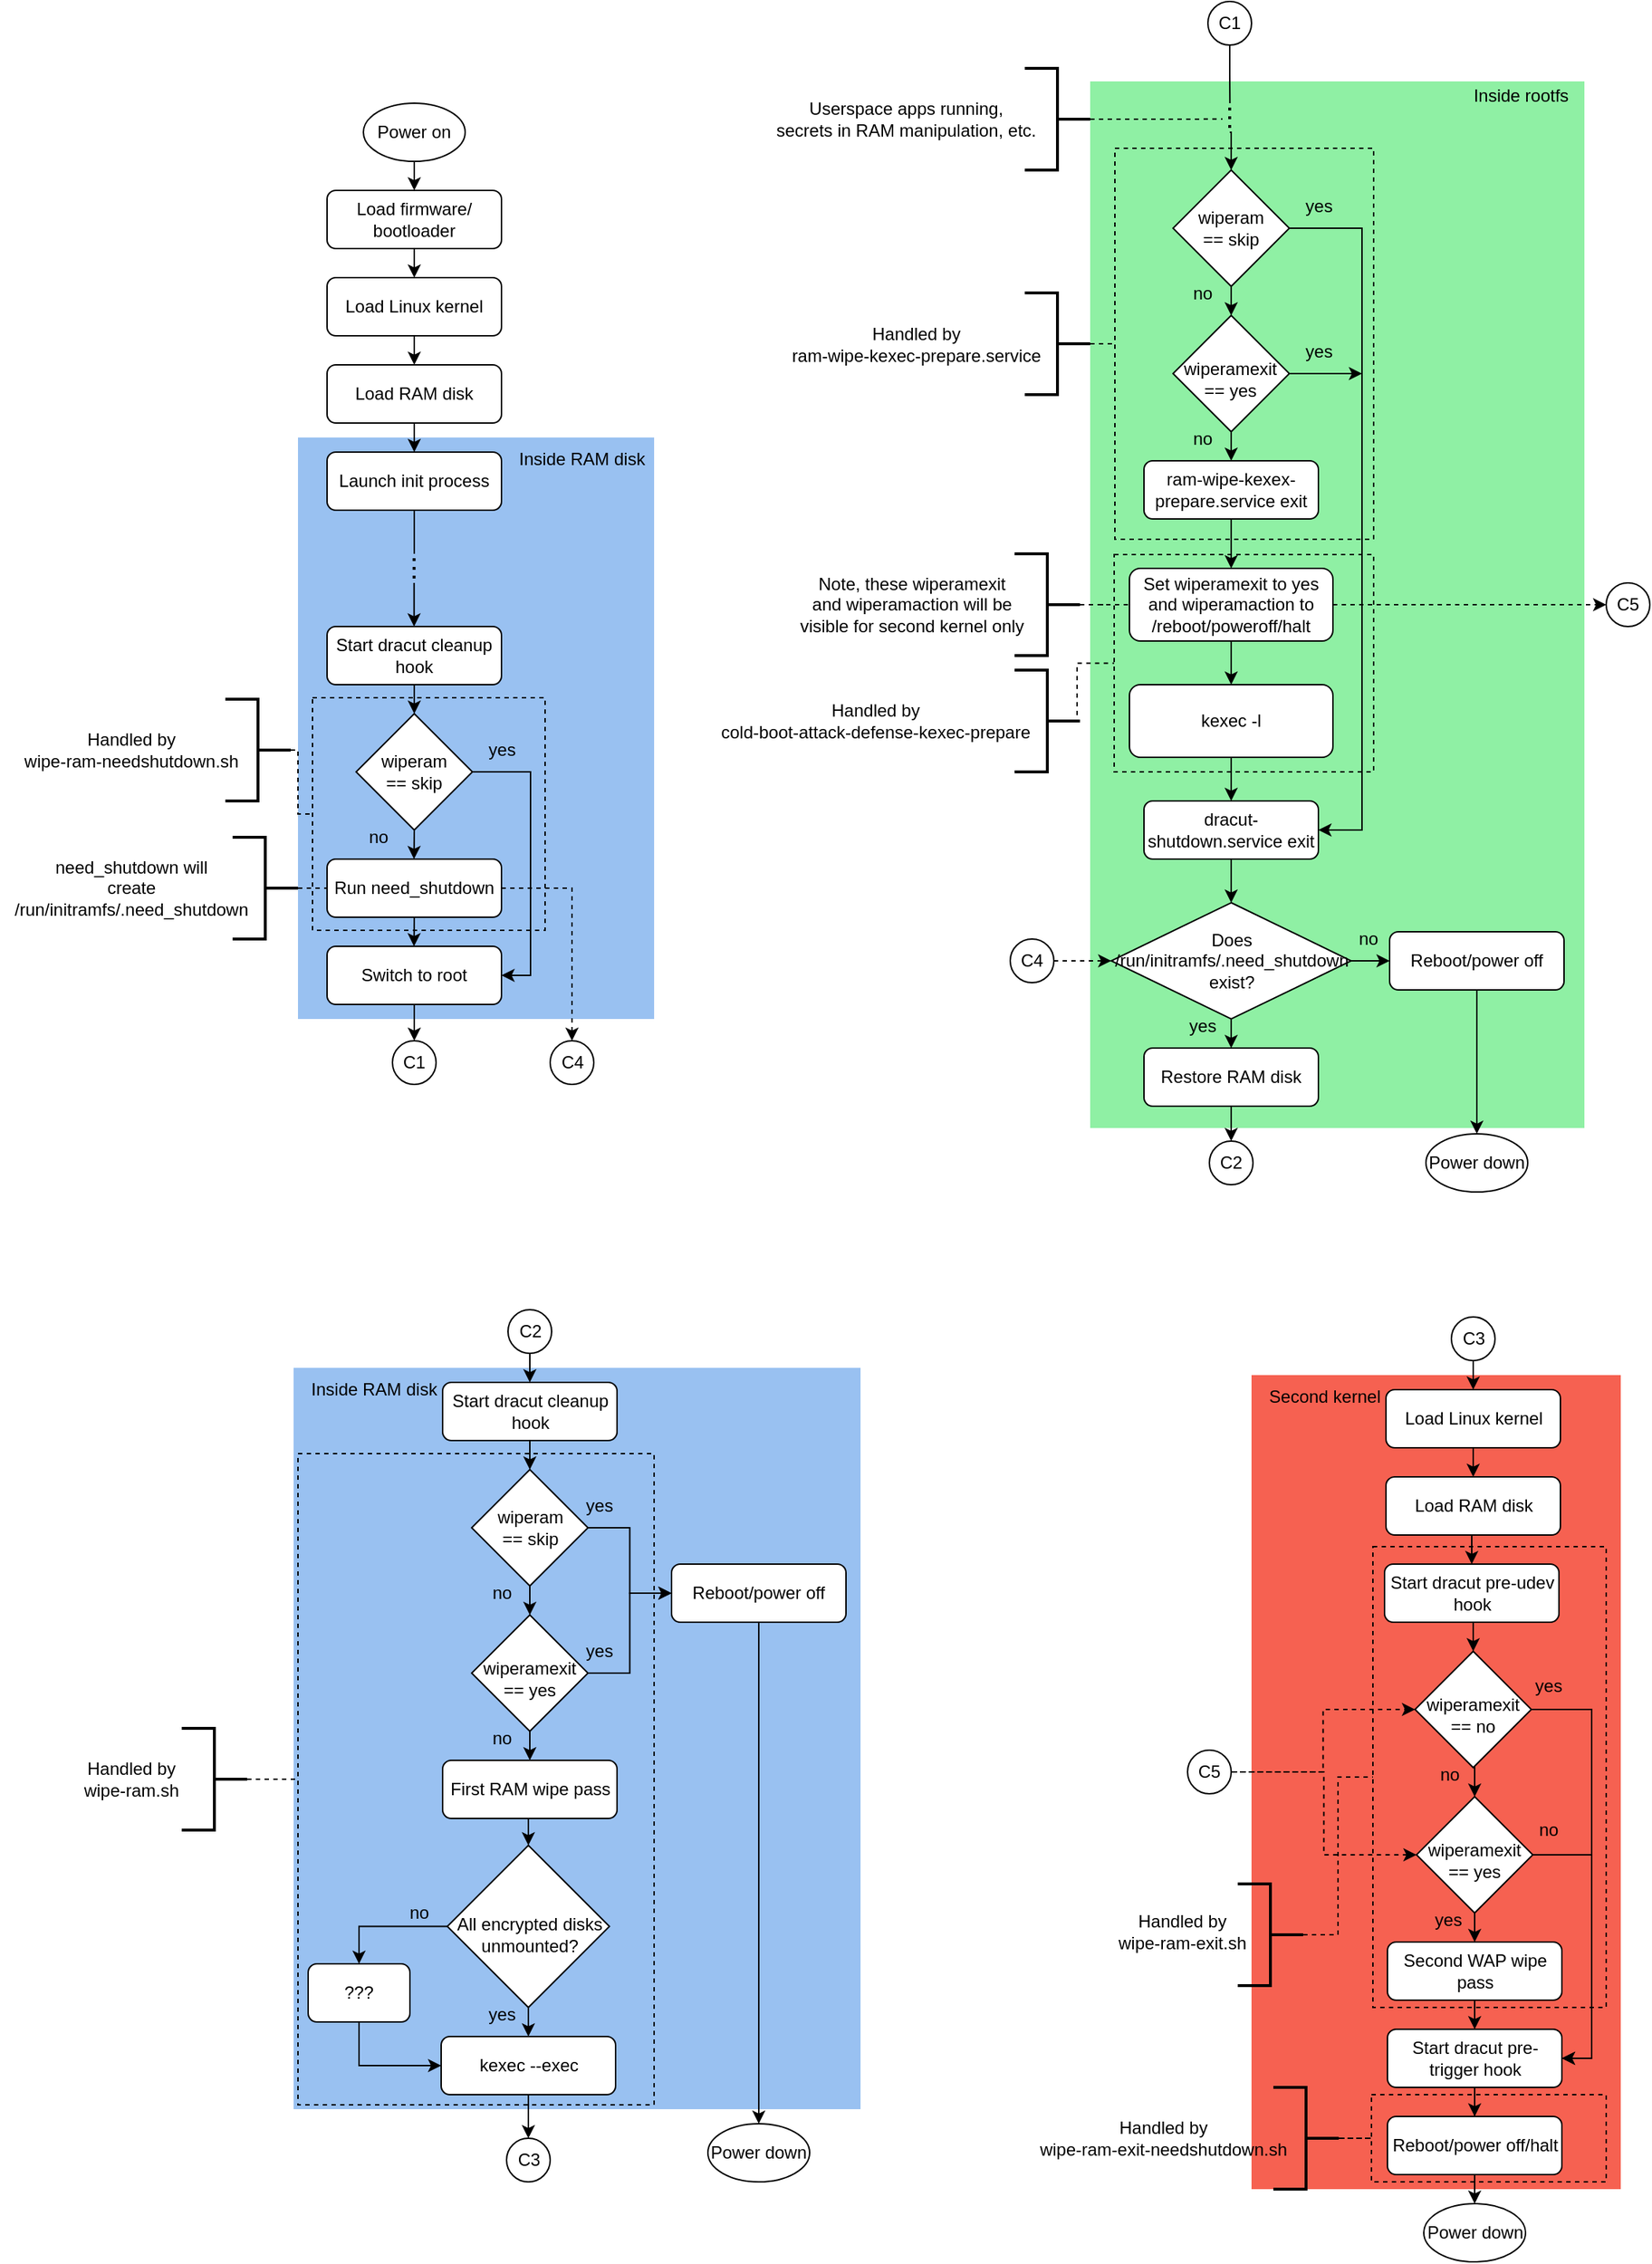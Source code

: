<mxfile version="26.2.14">
  <diagram id="C5RBs43oDa-KdzZeNtuy" name="Page-1">
    <mxGraphModel dx="3756" dy="3271" grid="1" gridSize="10" guides="1" tooltips="1" connect="1" arrows="1" fold="1" page="1" pageScale="1" pageWidth="827" pageHeight="1169" math="0" shadow="0">
      <root>
        <mxCell id="WIyWlLk6GJQsqaUBKTNV-0" />
        <mxCell id="WIyWlLk6GJQsqaUBKTNV-1" parent="WIyWlLk6GJQsqaUBKTNV-0" />
        <mxCell id="dsBlmj7pCga_AARecVS5-121" value="" style="rounded=0;whiteSpace=wrap;html=1;strokeColor=none;fillColor=light-dark(#f66151, #ededed);" parent="WIyWlLk6GJQsqaUBKTNV-1" vertex="1">
          <mxGeometry x="1006" y="745" width="254" height="560" as="geometry" />
        </mxCell>
        <mxCell id="dsBlmj7pCga_AARecVS5-192" value="" style="rounded=0;whiteSpace=wrap;html=1;fillColor=none;dashed=1;" parent="WIyWlLk6GJQsqaUBKTNV-1" vertex="1">
          <mxGeometry x="1088.5" y="1240" width="161.5" height="60" as="geometry" />
        </mxCell>
        <mxCell id="dsBlmj7pCga_AARecVS5-47" value="" style="rounded=0;whiteSpace=wrap;html=1;strokeColor=none;fillColor=light-dark(#8ff0a4, #ededed);" parent="WIyWlLk6GJQsqaUBKTNV-1" vertex="1">
          <mxGeometry x="895" y="-145" width="340" height="720" as="geometry" />
        </mxCell>
        <mxCell id="dsBlmj7pCga_AARecVS5-206" value="" style="rounded=0;whiteSpace=wrap;html=1;fillColor=none;dashed=1;" parent="WIyWlLk6GJQsqaUBKTNV-1" vertex="1">
          <mxGeometry x="911.5" y="180.5" width="178.5" height="149.5" as="geometry" />
        </mxCell>
        <mxCell id="dsBlmj7pCga_AARecVS5-191" value="" style="rounded=0;whiteSpace=wrap;html=1;fillColor=none;dashed=1;" parent="WIyWlLk6GJQsqaUBKTNV-1" vertex="1">
          <mxGeometry x="1089.5" y="863" width="160.5" height="317" as="geometry" />
        </mxCell>
        <mxCell id="dsBlmj7pCga_AARecVS5-46" value="" style="rounded=0;whiteSpace=wrap;html=1;strokeColor=none;fillColor=light-dark(#99c1f1, #ededed);" parent="WIyWlLk6GJQsqaUBKTNV-1" vertex="1">
          <mxGeometry x="350" y="100" width="245" height="400" as="geometry" />
        </mxCell>
        <mxCell id="dsBlmj7pCga_AARecVS5-187" value="" style="rounded=0;whiteSpace=wrap;html=1;fillColor=none;dashed=1;" parent="WIyWlLk6GJQsqaUBKTNV-1" vertex="1">
          <mxGeometry x="360" y="279" width="160" height="160" as="geometry" />
        </mxCell>
        <mxCell id="dsBlmj7pCga_AARecVS5-116" value="" style="rounded=0;whiteSpace=wrap;html=1;strokeColor=none;fillColor=light-dark(#99c1f1, #ededed);" parent="WIyWlLk6GJQsqaUBKTNV-1" vertex="1">
          <mxGeometry x="347" y="740" width="390" height="510" as="geometry" />
        </mxCell>
        <mxCell id="dsBlmj7pCga_AARecVS5-2" style="edgeStyle=orthogonalEdgeStyle;rounded=0;orthogonalLoop=1;jettySize=auto;html=1;exitX=0.5;exitY=1;exitDx=0;exitDy=0;entryX=0.5;entryY=0;entryDx=0;entryDy=0;" parent="WIyWlLk6GJQsqaUBKTNV-1" source="dsBlmj7pCga_AARecVS5-0" target="dsBlmj7pCga_AARecVS5-1" edge="1">
          <mxGeometry relative="1" as="geometry" />
        </mxCell>
        <mxCell id="dsBlmj7pCga_AARecVS5-0" value="Power on" style="ellipse;whiteSpace=wrap;html=1;" parent="WIyWlLk6GJQsqaUBKTNV-1" vertex="1">
          <mxGeometry x="395" y="-130" width="70" height="40" as="geometry" />
        </mxCell>
        <mxCell id="dsBlmj7pCga_AARecVS5-12" style="edgeStyle=orthogonalEdgeStyle;rounded=0;orthogonalLoop=1;jettySize=auto;html=1;exitX=0.5;exitY=1;exitDx=0;exitDy=0;entryX=0.5;entryY=0;entryDx=0;entryDy=0;" parent="WIyWlLk6GJQsqaUBKTNV-1" source="dsBlmj7pCga_AARecVS5-1" target="dsBlmj7pCga_AARecVS5-5" edge="1">
          <mxGeometry relative="1" as="geometry" />
        </mxCell>
        <mxCell id="dsBlmj7pCga_AARecVS5-1" value="Load firmware/&lt;br&gt;bootloader" style="rounded=1;whiteSpace=wrap;html=1;fontSize=12;glass=0;strokeWidth=1;shadow=0;" parent="WIyWlLk6GJQsqaUBKTNV-1" vertex="1">
          <mxGeometry x="370" y="-70" width="120" height="40" as="geometry" />
        </mxCell>
        <mxCell id="dsBlmj7pCga_AARecVS5-10" style="edgeStyle=orthogonalEdgeStyle;rounded=0;orthogonalLoop=1;jettySize=auto;html=1;exitX=0.5;exitY=1;exitDx=0;exitDy=0;entryX=0.5;entryY=0;entryDx=0;entryDy=0;" parent="WIyWlLk6GJQsqaUBKTNV-1" source="dsBlmj7pCga_AARecVS5-5" target="dsBlmj7pCga_AARecVS5-8" edge="1">
          <mxGeometry relative="1" as="geometry" />
        </mxCell>
        <mxCell id="dsBlmj7pCga_AARecVS5-5" value="Load Linux kernel" style="rounded=1;whiteSpace=wrap;html=1;fontSize=12;glass=0;strokeWidth=1;shadow=0;" parent="WIyWlLk6GJQsqaUBKTNV-1" vertex="1">
          <mxGeometry x="370" y="-10" width="120" height="40" as="geometry" />
        </mxCell>
        <mxCell id="dsBlmj7pCga_AARecVS5-15" style="edgeStyle=orthogonalEdgeStyle;rounded=0;orthogonalLoop=1;jettySize=auto;html=1;exitX=0.5;exitY=1;exitDx=0;exitDy=0;entryX=0.5;entryY=0;entryDx=0;entryDy=0;" parent="WIyWlLk6GJQsqaUBKTNV-1" source="dsBlmj7pCga_AARecVS5-8" target="dsBlmj7pCga_AARecVS5-14" edge="1">
          <mxGeometry relative="1" as="geometry" />
        </mxCell>
        <mxCell id="dsBlmj7pCga_AARecVS5-8" value="Load RAM disk" style="rounded=1;whiteSpace=wrap;html=1;fontSize=12;glass=0;strokeWidth=1;shadow=0;" parent="WIyWlLk6GJQsqaUBKTNV-1" vertex="1">
          <mxGeometry x="370" y="50" width="120" height="40" as="geometry" />
        </mxCell>
        <mxCell id="dsBlmj7pCga_AARecVS5-16" style="edgeStyle=orthogonalEdgeStyle;rounded=0;orthogonalLoop=1;jettySize=auto;html=1;exitX=0.5;exitY=1;exitDx=0;exitDy=0;endArrow=none;startFill=0;" parent="WIyWlLk6GJQsqaUBKTNV-1" source="dsBlmj7pCga_AARecVS5-14" edge="1">
          <mxGeometry relative="1" as="geometry">
            <mxPoint x="430" y="180" as="targetPoint" />
          </mxGeometry>
        </mxCell>
        <mxCell id="dsBlmj7pCga_AARecVS5-14" value="Launch init process" style="rounded=1;whiteSpace=wrap;html=1;fontSize=12;glass=0;strokeWidth=1;shadow=0;" parent="WIyWlLk6GJQsqaUBKTNV-1" vertex="1">
          <mxGeometry x="370" y="110" width="120" height="40" as="geometry" />
        </mxCell>
        <mxCell id="dsBlmj7pCga_AARecVS5-17" style="edgeStyle=orthogonalEdgeStyle;rounded=0;orthogonalLoop=1;jettySize=auto;html=1;exitX=0.5;exitY=1;exitDx=0;exitDy=0;endArrow=none;startFill=0;dashed=1;dashPattern=1 2;strokeWidth=2;" parent="WIyWlLk6GJQsqaUBKTNV-1" edge="1">
          <mxGeometry relative="1" as="geometry">
            <mxPoint x="429.86" y="199" as="targetPoint" />
            <mxPoint x="429.86" y="183" as="sourcePoint" />
          </mxGeometry>
        </mxCell>
        <mxCell id="dsBlmj7pCga_AARecVS5-18" style="edgeStyle=orthogonalEdgeStyle;rounded=0;orthogonalLoop=1;jettySize=auto;html=1;exitX=0.5;exitY=1;exitDx=0;exitDy=0;endArrow=classic;startFill=0;endFill=1;" parent="WIyWlLk6GJQsqaUBKTNV-1" edge="1">
          <mxGeometry relative="1" as="geometry">
            <mxPoint x="429.86" y="230" as="targetPoint" />
            <mxPoint x="429.86" y="200" as="sourcePoint" />
          </mxGeometry>
        </mxCell>
        <mxCell id="dsBlmj7pCga_AARecVS5-21" style="edgeStyle=orthogonalEdgeStyle;rounded=0;orthogonalLoop=1;jettySize=auto;html=1;exitX=0.5;exitY=1;exitDx=0;exitDy=0;entryX=0.5;entryY=0;entryDx=0;entryDy=0;" parent="WIyWlLk6GJQsqaUBKTNV-1" source="dsBlmj7pCga_AARecVS5-19" edge="1">
          <mxGeometry relative="1" as="geometry">
            <mxPoint x="430" y="290" as="targetPoint" />
          </mxGeometry>
        </mxCell>
        <mxCell id="dsBlmj7pCga_AARecVS5-19" value="Start dracut cleanup&lt;br&gt;hook" style="rounded=1;whiteSpace=wrap;html=1;fontSize=12;glass=0;strokeWidth=1;shadow=0;" parent="WIyWlLk6GJQsqaUBKTNV-1" vertex="1">
          <mxGeometry x="370" y="230" width="120" height="40" as="geometry" />
        </mxCell>
        <mxCell id="dsBlmj7pCga_AARecVS5-23" style="edgeStyle=orthogonalEdgeStyle;rounded=0;orthogonalLoop=1;jettySize=auto;html=1;exitX=0.5;exitY=1;exitDx=0;exitDy=0;" parent="WIyWlLk6GJQsqaUBKTNV-1" source="dsBlmj7pCga_AARecVS5-22" edge="1">
          <mxGeometry relative="1" as="geometry">
            <mxPoint x="429.81" y="390" as="targetPoint" />
          </mxGeometry>
        </mxCell>
        <mxCell id="dsBlmj7pCga_AARecVS5-28" style="edgeStyle=orthogonalEdgeStyle;rounded=0;orthogonalLoop=1;jettySize=auto;html=1;exitX=1;exitY=0.5;exitDx=0;exitDy=0;entryX=1;entryY=0.5;entryDx=0;entryDy=0;" parent="WIyWlLk6GJQsqaUBKTNV-1" source="dsBlmj7pCga_AARecVS5-22" target="dsBlmj7pCga_AARecVS5-27" edge="1">
          <mxGeometry relative="1" as="geometry" />
        </mxCell>
        <mxCell id="dsBlmj7pCga_AARecVS5-22" value="&lt;div&gt;wiperam&lt;/div&gt;&lt;div&gt;== skip&lt;/div&gt;" style="rhombus;whiteSpace=wrap;html=1;" parent="WIyWlLk6GJQsqaUBKTNV-1" vertex="1">
          <mxGeometry x="390" y="290" width="80" height="80" as="geometry" />
        </mxCell>
        <mxCell id="dsBlmj7pCga_AARecVS5-24" value="no" style="text;html=1;align=center;verticalAlign=middle;resizable=0;points=[];autosize=1;strokeColor=none;fillColor=none;" parent="WIyWlLk6GJQsqaUBKTNV-1" vertex="1">
          <mxGeometry x="385" y="360" width="40" height="30" as="geometry" />
        </mxCell>
        <mxCell id="dsBlmj7pCga_AARecVS5-26" style="edgeStyle=orthogonalEdgeStyle;rounded=0;orthogonalLoop=1;jettySize=auto;html=1;exitX=0.5;exitY=1;exitDx=0;exitDy=0;" parent="WIyWlLk6GJQsqaUBKTNV-1" source="dsBlmj7pCga_AARecVS5-25" edge="1">
          <mxGeometry relative="1" as="geometry">
            <mxPoint x="429.81" y="450" as="targetPoint" />
          </mxGeometry>
        </mxCell>
        <mxCell id="dsBlmj7pCga_AARecVS5-214" style="edgeStyle=orthogonalEdgeStyle;rounded=0;orthogonalLoop=1;jettySize=auto;html=1;exitX=1;exitY=0.5;exitDx=0;exitDy=0;entryX=0.5;entryY=0;entryDx=0;entryDy=0;dashed=1;" parent="WIyWlLk6GJQsqaUBKTNV-1" source="dsBlmj7pCga_AARecVS5-25" target="dsBlmj7pCga_AARecVS5-213" edge="1">
          <mxGeometry relative="1" as="geometry" />
        </mxCell>
        <mxCell id="dsBlmj7pCga_AARecVS5-25" value="Run need_shutdown" style="rounded=1;whiteSpace=wrap;html=1;fontSize=12;glass=0;strokeWidth=1;shadow=0;" parent="WIyWlLk6GJQsqaUBKTNV-1" vertex="1">
          <mxGeometry x="370" y="390" width="120" height="40" as="geometry" />
        </mxCell>
        <mxCell id="dsBlmj7pCga_AARecVS5-176" style="edgeStyle=orthogonalEdgeStyle;rounded=0;orthogonalLoop=1;jettySize=auto;html=1;exitX=0.5;exitY=1;exitDx=0;exitDy=0;entryX=0.5;entryY=0;entryDx=0;entryDy=0;" parent="WIyWlLk6GJQsqaUBKTNV-1" source="dsBlmj7pCga_AARecVS5-27" target="dsBlmj7pCga_AARecVS5-175" edge="1">
          <mxGeometry relative="1" as="geometry" />
        </mxCell>
        <mxCell id="dsBlmj7pCga_AARecVS5-27" value="Switch to root" style="rounded=1;whiteSpace=wrap;html=1;fontSize=12;glass=0;strokeWidth=1;shadow=0;" parent="WIyWlLk6GJQsqaUBKTNV-1" vertex="1">
          <mxGeometry x="370" y="450" width="120" height="40" as="geometry" />
        </mxCell>
        <mxCell id="dsBlmj7pCga_AARecVS5-29" value="yes" style="text;html=1;align=center;verticalAlign=middle;resizable=0;points=[];autosize=1;strokeColor=none;fillColor=none;" parent="WIyWlLk6GJQsqaUBKTNV-1" vertex="1">
          <mxGeometry x="470" y="300" width="40" height="30" as="geometry" />
        </mxCell>
        <mxCell id="dsBlmj7pCga_AARecVS5-30" style="edgeStyle=orthogonalEdgeStyle;rounded=0;orthogonalLoop=1;jettySize=auto;html=1;exitX=0.5;exitY=1;exitDx=0;exitDy=0;endArrow=none;startFill=0;" parent="WIyWlLk6GJQsqaUBKTNV-1" source="dsBlmj7pCga_AARecVS5-177" edge="1">
          <mxGeometry relative="1" as="geometry">
            <mxPoint x="991.14" y="-130" as="targetPoint" />
            <mxPoint x="991.14" y="-160" as="sourcePoint" />
          </mxGeometry>
        </mxCell>
        <mxCell id="dsBlmj7pCga_AARecVS5-31" style="edgeStyle=orthogonalEdgeStyle;rounded=0;orthogonalLoop=1;jettySize=auto;html=1;exitX=0.5;exitY=1;exitDx=0;exitDy=0;endArrow=none;startFill=0;dashed=1;dashPattern=1 2;strokeWidth=2;" parent="WIyWlLk6GJQsqaUBKTNV-1" edge="1">
          <mxGeometry relative="1" as="geometry">
            <mxPoint x="991" y="-111" as="targetPoint" />
            <mxPoint x="991" y="-127" as="sourcePoint" />
          </mxGeometry>
        </mxCell>
        <mxCell id="dsBlmj7pCga_AARecVS5-32" style="edgeStyle=orthogonalEdgeStyle;rounded=0;orthogonalLoop=1;jettySize=auto;html=1;exitX=0.5;exitY=1;exitDx=0;exitDy=0;endArrow=classic;startFill=0;endFill=1;entryX=0.5;entryY=0;entryDx=0;entryDy=0;" parent="WIyWlLk6GJQsqaUBKTNV-1" target="dsBlmj7pCga_AARecVS5-56" edge="1">
          <mxGeometry relative="1" as="geometry">
            <mxPoint x="991" y="-80" as="targetPoint" />
            <mxPoint x="991" y="-110" as="sourcePoint" />
          </mxGeometry>
        </mxCell>
        <mxCell id="dsBlmj7pCga_AARecVS5-37" style="edgeStyle=orthogonalEdgeStyle;rounded=0;orthogonalLoop=1;jettySize=auto;html=1;exitX=0;exitY=0.5;exitDx=0;exitDy=0;exitPerimeter=0;entryX=0;entryY=0.5;entryDx=0;entryDy=0;endArrow=none;startFill=0;dashed=1;" parent="WIyWlLk6GJQsqaUBKTNV-1" source="dsBlmj7pCga_AARecVS5-36" target="dsBlmj7pCga_AARecVS5-25" edge="1">
          <mxGeometry relative="1" as="geometry" />
        </mxCell>
        <mxCell id="dsBlmj7pCga_AARecVS5-36" value="" style="strokeWidth=2;html=1;shape=mxgraph.flowchart.annotation_2;align=left;labelPosition=right;pointerEvents=1;rotation=-180;" parent="WIyWlLk6GJQsqaUBKTNV-1" vertex="1">
          <mxGeometry x="305" y="375" width="45" height="70" as="geometry" />
        </mxCell>
        <mxCell id="dsBlmj7pCga_AARecVS5-38" value="&lt;div&gt;need_shutdown will&lt;/div&gt;&lt;div&gt;create&lt;/div&gt;&lt;div&gt;/run/initramfs/.need_shutdown&lt;br&gt;&lt;/div&gt;" style="text;html=1;align=center;verticalAlign=middle;resizable=0;points=[];autosize=1;strokeColor=none;fillColor=default;" parent="WIyWlLk6GJQsqaUBKTNV-1" vertex="1">
          <mxGeometry x="145" y="380" width="180" height="60" as="geometry" />
        </mxCell>
        <mxCell id="dsBlmj7pCga_AARecVS5-41" style="edgeStyle=orthogonalEdgeStyle;rounded=0;orthogonalLoop=1;jettySize=auto;html=1;exitX=0;exitY=0.5;exitDx=0;exitDy=0;exitPerimeter=0;endArrow=none;startFill=0;dashed=1;" parent="WIyWlLk6GJQsqaUBKTNV-1" source="dsBlmj7pCga_AARecVS5-39" edge="1">
          <mxGeometry relative="1" as="geometry">
            <mxPoint x="986" y="-119.092" as="targetPoint" />
          </mxGeometry>
        </mxCell>
        <mxCell id="dsBlmj7pCga_AARecVS5-39" value="" style="strokeWidth=2;html=1;shape=mxgraph.flowchart.annotation_2;align=left;labelPosition=right;pointerEvents=1;rotation=-180;" parent="WIyWlLk6GJQsqaUBKTNV-1" vertex="1">
          <mxGeometry x="850" y="-154" width="45" height="70" as="geometry" />
        </mxCell>
        <mxCell id="dsBlmj7pCga_AARecVS5-42" value="Userspace apps running,&lt;br&gt;secrets in RAM manipulation, etc." style="text;html=1;align=center;verticalAlign=middle;resizable=0;points=[];autosize=1;strokeColor=none;fillColor=default;" parent="WIyWlLk6GJQsqaUBKTNV-1" vertex="1">
          <mxGeometry x="668" y="-139" width="200" height="40" as="geometry" />
        </mxCell>
        <mxCell id="dsBlmj7pCga_AARecVS5-45" style="edgeStyle=orthogonalEdgeStyle;rounded=0;orthogonalLoop=1;jettySize=auto;html=1;exitX=0.5;exitY=1;exitDx=0;exitDy=0;entryX=0.5;entryY=0;entryDx=0;entryDy=0;" parent="WIyWlLk6GJQsqaUBKTNV-1" source="dsBlmj7pCga_AARecVS5-43" target="dsBlmj7pCga_AARecVS5-128" edge="1">
          <mxGeometry relative="1" as="geometry">
            <mxPoint x="991.0" y="440.0" as="targetPoint" />
          </mxGeometry>
        </mxCell>
        <mxCell id="dsBlmj7pCga_AARecVS5-43" value="dracut-shutdown.service exit" style="rounded=1;whiteSpace=wrap;html=1;fontSize=12;glass=0;strokeWidth=1;shadow=0;" parent="WIyWlLk6GJQsqaUBKTNV-1" vertex="1">
          <mxGeometry x="932" y="350" width="120" height="40" as="geometry" />
        </mxCell>
        <mxCell id="dsBlmj7pCga_AARecVS5-65" style="edgeStyle=orthogonalEdgeStyle;rounded=0;orthogonalLoop=1;jettySize=auto;html=1;exitX=0.5;exitY=1;exitDx=0;exitDy=0;entryX=0.5;entryY=0;entryDx=0;entryDy=0;" parent="WIyWlLk6GJQsqaUBKTNV-1" source="dsBlmj7pCga_AARecVS5-54" target="dsBlmj7pCga_AARecVS5-71" edge="1">
          <mxGeometry relative="1" as="geometry">
            <mxPoint x="992" y="176.57" as="targetPoint" />
          </mxGeometry>
        </mxCell>
        <mxCell id="dsBlmj7pCga_AARecVS5-54" value="ram-wipe-kexex-prepare.service exit" style="rounded=1;whiteSpace=wrap;html=1;fontSize=12;glass=0;strokeWidth=1;shadow=0;" parent="WIyWlLk6GJQsqaUBKTNV-1" vertex="1">
          <mxGeometry x="932" y="116" width="120" height="40" as="geometry" />
        </mxCell>
        <mxCell id="dsBlmj7pCga_AARecVS5-61" style="edgeStyle=orthogonalEdgeStyle;rounded=0;orthogonalLoop=1;jettySize=auto;html=1;exitX=0.5;exitY=1;exitDx=0;exitDy=0;entryX=0.5;entryY=0;entryDx=0;entryDy=0;" parent="WIyWlLk6GJQsqaUBKTNV-1" source="dsBlmj7pCga_AARecVS5-56" target="dsBlmj7pCga_AARecVS5-59" edge="1">
          <mxGeometry relative="1" as="geometry" />
        </mxCell>
        <mxCell id="dsBlmj7pCga_AARecVS5-66" style="edgeStyle=orthogonalEdgeStyle;rounded=0;orthogonalLoop=1;jettySize=auto;html=1;exitX=1;exitY=0.5;exitDx=0;exitDy=0;entryX=1;entryY=0.5;entryDx=0;entryDy=0;" parent="WIyWlLk6GJQsqaUBKTNV-1" source="dsBlmj7pCga_AARecVS5-56" target="dsBlmj7pCga_AARecVS5-43" edge="1">
          <mxGeometry relative="1" as="geometry">
            <mxPoint x="1082" y="386" as="targetPoint" />
            <Array as="points">
              <mxPoint x="1082" y="-44" />
              <mxPoint x="1082" y="370" />
            </Array>
          </mxGeometry>
        </mxCell>
        <mxCell id="dsBlmj7pCga_AARecVS5-56" value="&lt;div&gt;wiperam&lt;/div&gt;&lt;div&gt;== skip&lt;/div&gt;" style="rhombus;whiteSpace=wrap;html=1;" parent="WIyWlLk6GJQsqaUBKTNV-1" vertex="1">
          <mxGeometry x="952" y="-84" width="80" height="80" as="geometry" />
        </mxCell>
        <mxCell id="dsBlmj7pCga_AARecVS5-63" style="edgeStyle=orthogonalEdgeStyle;rounded=0;orthogonalLoop=1;jettySize=auto;html=1;exitX=0.5;exitY=1;exitDx=0;exitDy=0;entryX=0.5;entryY=0;entryDx=0;entryDy=0;" parent="WIyWlLk6GJQsqaUBKTNV-1" source="dsBlmj7pCga_AARecVS5-59" target="dsBlmj7pCga_AARecVS5-54" edge="1">
          <mxGeometry relative="1" as="geometry" />
        </mxCell>
        <mxCell id="dsBlmj7pCga_AARecVS5-127" style="edgeStyle=orthogonalEdgeStyle;rounded=0;orthogonalLoop=1;jettySize=auto;html=1;exitX=1;exitY=0.5;exitDx=0;exitDy=0;" parent="WIyWlLk6GJQsqaUBKTNV-1" source="dsBlmj7pCga_AARecVS5-59" edge="1">
          <mxGeometry relative="1" as="geometry">
            <mxPoint x="1082" y="56" as="targetPoint" />
          </mxGeometry>
        </mxCell>
        <mxCell id="dsBlmj7pCga_AARecVS5-59" value="" style="rhombus;whiteSpace=wrap;html=1;" parent="WIyWlLk6GJQsqaUBKTNV-1" vertex="1">
          <mxGeometry x="952" y="16" width="80" height="80" as="geometry" />
        </mxCell>
        <mxCell id="dsBlmj7pCga_AARecVS5-60" value="&lt;div&gt;wiperamexit&lt;/div&gt;&lt;div&gt;== yes&lt;br&gt;&lt;/div&gt;" style="text;html=1;align=center;verticalAlign=middle;resizable=0;points=[];autosize=1;strokeColor=none;fillColor=none;" parent="WIyWlLk6GJQsqaUBKTNV-1" vertex="1">
          <mxGeometry x="946" y="40" width="90" height="40" as="geometry" />
        </mxCell>
        <mxCell id="dsBlmj7pCga_AARecVS5-62" value="&lt;div&gt;no&lt;/div&gt;" style="text;html=1;align=center;verticalAlign=middle;resizable=0;points=[];autosize=1;strokeColor=none;fillColor=none;" parent="WIyWlLk6GJQsqaUBKTNV-1" vertex="1">
          <mxGeometry x="952" y="-14" width="40" height="30" as="geometry" />
        </mxCell>
        <mxCell id="dsBlmj7pCga_AARecVS5-64" value="&lt;div&gt;no&lt;/div&gt;" style="text;html=1;align=center;verticalAlign=middle;resizable=0;points=[];autosize=1;strokeColor=none;fillColor=none;" parent="WIyWlLk6GJQsqaUBKTNV-1" vertex="1">
          <mxGeometry x="952" y="86" width="40" height="30" as="geometry" />
        </mxCell>
        <mxCell id="dsBlmj7pCga_AARecVS5-67" value="yes" style="text;html=1;align=center;verticalAlign=middle;resizable=0;points=[];autosize=1;strokeColor=none;fillColor=none;" parent="WIyWlLk6GJQsqaUBKTNV-1" vertex="1">
          <mxGeometry x="1032" y="-74" width="40" height="30" as="geometry" />
        </mxCell>
        <mxCell id="dsBlmj7pCga_AARecVS5-70" value="yes" style="text;html=1;align=center;verticalAlign=middle;resizable=0;points=[];autosize=1;strokeColor=none;fillColor=none;" parent="WIyWlLk6GJQsqaUBKTNV-1" vertex="1">
          <mxGeometry x="1032" y="26" width="40" height="30" as="geometry" />
        </mxCell>
        <mxCell id="dsBlmj7pCga_AARecVS5-74" style="edgeStyle=orthogonalEdgeStyle;rounded=0;orthogonalLoop=1;jettySize=auto;html=1;exitX=0.5;exitY=1;exitDx=0;exitDy=0;entryX=0.5;entryY=0;entryDx=0;entryDy=0;" parent="WIyWlLk6GJQsqaUBKTNV-1" source="dsBlmj7pCga_AARecVS5-71" target="dsBlmj7pCga_AARecVS5-72" edge="1">
          <mxGeometry relative="1" as="geometry" />
        </mxCell>
        <mxCell id="dsBlmj7pCga_AARecVS5-71" value="Set wiperamexit to yes and wiperamaction to /reboot/poweroff/halt" style="rounded=1;whiteSpace=wrap;html=1;fontSize=12;glass=0;strokeWidth=1;shadow=0;" parent="WIyWlLk6GJQsqaUBKTNV-1" vertex="1">
          <mxGeometry x="922" y="190.0" width="140" height="50" as="geometry" />
        </mxCell>
        <mxCell id="dsBlmj7pCga_AARecVS5-126" style="edgeStyle=orthogonalEdgeStyle;rounded=0;orthogonalLoop=1;jettySize=auto;html=1;exitX=0.5;exitY=1;exitDx=0;exitDy=0;entryX=0.5;entryY=0;entryDx=0;entryDy=0;" parent="WIyWlLk6GJQsqaUBKTNV-1" source="dsBlmj7pCga_AARecVS5-72" target="dsBlmj7pCga_AARecVS5-43" edge="1">
          <mxGeometry relative="1" as="geometry" />
        </mxCell>
        <mxCell id="dsBlmj7pCga_AARecVS5-72" value="kexec -l" style="rounded=1;whiteSpace=wrap;html=1;fontSize=12;glass=0;strokeWidth=1;shadow=0;" parent="WIyWlLk6GJQsqaUBKTNV-1" vertex="1">
          <mxGeometry x="922" y="270.0" width="140" height="50" as="geometry" />
        </mxCell>
        <mxCell id="dsBlmj7pCga_AARecVS5-180" style="edgeStyle=orthogonalEdgeStyle;rounded=0;orthogonalLoop=1;jettySize=auto;html=1;exitX=0.5;exitY=1;exitDx=0;exitDy=0;entryX=0.5;entryY=0;entryDx=0;entryDy=0;" parent="WIyWlLk6GJQsqaUBKTNV-1" source="dsBlmj7pCga_AARecVS5-75" target="dsBlmj7pCga_AARecVS5-179" edge="1">
          <mxGeometry relative="1" as="geometry" />
        </mxCell>
        <mxCell id="dsBlmj7pCga_AARecVS5-75" value="Restore RAM disk" style="rounded=1;whiteSpace=wrap;html=1;fontSize=12;glass=0;strokeWidth=1;shadow=0;" parent="WIyWlLk6GJQsqaUBKTNV-1" vertex="1">
          <mxGeometry x="932" y="520" width="120" height="40" as="geometry" />
        </mxCell>
        <mxCell id="dsBlmj7pCga_AARecVS5-85" value="Inside RAM disk" style="text;html=1;align=center;verticalAlign=middle;resizable=0;points=[];autosize=1;strokeColor=none;fillColor=none;" parent="WIyWlLk6GJQsqaUBKTNV-1" vertex="1">
          <mxGeometry x="490" y="100" width="110" height="30" as="geometry" />
        </mxCell>
        <mxCell id="dsBlmj7pCga_AARecVS5-86" value="Inside rootfs" style="text;html=1;align=center;verticalAlign=middle;resizable=0;points=[];autosize=1;strokeColor=none;fillColor=none;" parent="WIyWlLk6GJQsqaUBKTNV-1" vertex="1">
          <mxGeometry x="1146" y="-150" width="90" height="30" as="geometry" />
        </mxCell>
        <mxCell id="dsBlmj7pCga_AARecVS5-92" style="edgeStyle=orthogonalEdgeStyle;rounded=0;orthogonalLoop=1;jettySize=auto;html=1;exitX=0.5;exitY=1;exitDx=0;exitDy=0;entryX=0.5;entryY=0;entryDx=0;entryDy=0;" parent="WIyWlLk6GJQsqaUBKTNV-1" source="dsBlmj7pCga_AARecVS5-87" target="dsBlmj7pCga_AARecVS5-89" edge="1">
          <mxGeometry relative="1" as="geometry" />
        </mxCell>
        <mxCell id="dsBlmj7pCga_AARecVS5-87" value="Start dracut cleanup&lt;br&gt;hook" style="rounded=1;whiteSpace=wrap;html=1;fontSize=12;glass=0;strokeWidth=1;shadow=0;" parent="WIyWlLk6GJQsqaUBKTNV-1" vertex="1">
          <mxGeometry x="449.5" y="750" width="120" height="40" as="geometry" />
        </mxCell>
        <mxCell id="dsBlmj7pCga_AARecVS5-93" style="edgeStyle=orthogonalEdgeStyle;rounded=0;orthogonalLoop=1;jettySize=auto;html=1;exitX=0.5;exitY=1;exitDx=0;exitDy=0;entryX=0.5;entryY=0;entryDx=0;entryDy=0;" parent="WIyWlLk6GJQsqaUBKTNV-1" source="dsBlmj7pCga_AARecVS5-89" target="dsBlmj7pCga_AARecVS5-90" edge="1">
          <mxGeometry relative="1" as="geometry" />
        </mxCell>
        <mxCell id="dsBlmj7pCga_AARecVS5-147" style="edgeStyle=orthogonalEdgeStyle;rounded=0;orthogonalLoop=1;jettySize=auto;html=1;exitX=1;exitY=0.5;exitDx=0;exitDy=0;entryX=0;entryY=0.5;entryDx=0;entryDy=0;" parent="WIyWlLk6GJQsqaUBKTNV-1" source="dsBlmj7pCga_AARecVS5-89" target="dsBlmj7pCga_AARecVS5-152" edge="1">
          <mxGeometry relative="1" as="geometry">
            <mxPoint x="594.5" y="895" as="targetPoint" />
          </mxGeometry>
        </mxCell>
        <mxCell id="dsBlmj7pCga_AARecVS5-89" value="&lt;div&gt;wiperam&lt;/div&gt;&lt;div&gt;== skip&lt;/div&gt;" style="rhombus;whiteSpace=wrap;html=1;" parent="WIyWlLk6GJQsqaUBKTNV-1" vertex="1">
          <mxGeometry x="469.5" y="810" width="80" height="80" as="geometry" />
        </mxCell>
        <mxCell id="dsBlmj7pCga_AARecVS5-99" style="edgeStyle=orthogonalEdgeStyle;rounded=0;orthogonalLoop=1;jettySize=auto;html=1;exitX=1;exitY=0.5;exitDx=0;exitDy=0;entryX=0;entryY=0.5;entryDx=0;entryDy=0;" parent="WIyWlLk6GJQsqaUBKTNV-1" source="dsBlmj7pCga_AARecVS5-90" target="dsBlmj7pCga_AARecVS5-152" edge="1">
          <mxGeometry relative="1" as="geometry">
            <mxPoint x="594.5" y="895" as="targetPoint" />
          </mxGeometry>
        </mxCell>
        <mxCell id="dsBlmj7pCga_AARecVS5-105" style="edgeStyle=orthogonalEdgeStyle;rounded=0;orthogonalLoop=1;jettySize=auto;html=1;exitX=0.5;exitY=1;exitDx=0;exitDy=0;entryX=0.5;entryY=0;entryDx=0;entryDy=0;" parent="WIyWlLk6GJQsqaUBKTNV-1" source="dsBlmj7pCga_AARecVS5-90" target="dsBlmj7pCga_AARecVS5-104" edge="1">
          <mxGeometry relative="1" as="geometry" />
        </mxCell>
        <mxCell id="dsBlmj7pCga_AARecVS5-90" value="" style="rhombus;whiteSpace=wrap;html=1;" parent="WIyWlLk6GJQsqaUBKTNV-1" vertex="1">
          <mxGeometry x="469.5" y="910" width="80" height="80" as="geometry" />
        </mxCell>
        <mxCell id="dsBlmj7pCga_AARecVS5-91" value="&lt;div&gt;wiperamexit&lt;/div&gt;&lt;div&gt;== yes&lt;br&gt;&lt;/div&gt;" style="text;html=1;align=center;verticalAlign=middle;resizable=0;points=[];autosize=1;strokeColor=none;fillColor=none;" parent="WIyWlLk6GJQsqaUBKTNV-1" vertex="1">
          <mxGeometry x="463.5" y="934" width="90" height="40" as="geometry" />
        </mxCell>
        <mxCell id="dsBlmj7pCga_AARecVS5-100" value="no" style="text;html=1;align=center;verticalAlign=middle;resizable=0;points=[];autosize=1;strokeColor=none;fillColor=none;" parent="WIyWlLk6GJQsqaUBKTNV-1" vertex="1">
          <mxGeometry x="469.5" y="880" width="40" height="30" as="geometry" />
        </mxCell>
        <mxCell id="dsBlmj7pCga_AARecVS5-101" value="no" style="text;html=1;align=center;verticalAlign=middle;resizable=0;points=[];autosize=1;strokeColor=none;fillColor=none;" parent="WIyWlLk6GJQsqaUBKTNV-1" vertex="1">
          <mxGeometry x="469.5" y="980" width="40" height="30" as="geometry" />
        </mxCell>
        <mxCell id="dsBlmj7pCga_AARecVS5-102" value="&lt;div&gt;yes&lt;/div&gt;" style="text;html=1;align=center;verticalAlign=middle;resizable=0;points=[];autosize=1;strokeColor=none;fillColor=none;" parent="WIyWlLk6GJQsqaUBKTNV-1" vertex="1">
          <mxGeometry x="537" y="820" width="40" height="30" as="geometry" />
        </mxCell>
        <mxCell id="dsBlmj7pCga_AARecVS5-103" value="&lt;div&gt;yes&lt;/div&gt;" style="text;html=1;align=center;verticalAlign=middle;resizable=0;points=[];autosize=1;strokeColor=none;fillColor=none;" parent="WIyWlLk6GJQsqaUBKTNV-1" vertex="1">
          <mxGeometry x="537" y="920" width="40" height="30" as="geometry" />
        </mxCell>
        <mxCell id="dsBlmj7pCga_AARecVS5-108" style="edgeStyle=orthogonalEdgeStyle;rounded=0;orthogonalLoop=1;jettySize=auto;html=1;exitX=0.5;exitY=1;exitDx=0;exitDy=0;entryX=0.5;entryY=0;entryDx=0;entryDy=0;" parent="WIyWlLk6GJQsqaUBKTNV-1" source="dsBlmj7pCga_AARecVS5-104" target="dsBlmj7pCga_AARecVS5-106" edge="1">
          <mxGeometry relative="1" as="geometry" />
        </mxCell>
        <mxCell id="dsBlmj7pCga_AARecVS5-104" value="First RAM wipe pass" style="rounded=1;whiteSpace=wrap;html=1;fontSize=12;glass=0;strokeWidth=1;shadow=0;" parent="WIyWlLk6GJQsqaUBKTNV-1" vertex="1">
          <mxGeometry x="449.5" y="1010" width="120" height="40" as="geometry" />
        </mxCell>
        <mxCell id="dsBlmj7pCga_AARecVS5-110" style="edgeStyle=orthogonalEdgeStyle;rounded=0;orthogonalLoop=1;jettySize=auto;html=1;exitX=0.5;exitY=1;exitDx=0;exitDy=0;entryX=0.5;entryY=0;entryDx=0;entryDy=0;" parent="WIyWlLk6GJQsqaUBKTNV-1" source="dsBlmj7pCga_AARecVS5-106" target="dsBlmj7pCga_AARecVS5-109" edge="1">
          <mxGeometry relative="1" as="geometry" />
        </mxCell>
        <mxCell id="dsBlmj7pCga_AARecVS5-113" style="edgeStyle=orthogonalEdgeStyle;rounded=0;orthogonalLoop=1;jettySize=auto;html=1;entryX=0.5;entryY=0;entryDx=0;entryDy=0;" parent="WIyWlLk6GJQsqaUBKTNV-1" source="dsBlmj7pCga_AARecVS5-106" target="dsBlmj7pCga_AARecVS5-112" edge="1">
          <mxGeometry relative="1" as="geometry" />
        </mxCell>
        <mxCell id="dsBlmj7pCga_AARecVS5-106" value="" style="rhombus;whiteSpace=wrap;html=1;" parent="WIyWlLk6GJQsqaUBKTNV-1" vertex="1">
          <mxGeometry x="452.75" y="1068.5" width="111.5" height="111.5" as="geometry" />
        </mxCell>
        <mxCell id="dsBlmj7pCga_AARecVS5-107" value="All encrypted disks&lt;br&gt; unmounted?" style="text;html=1;align=center;verticalAlign=middle;resizable=0;points=[];autosize=1;strokeColor=none;fillColor=none;" parent="WIyWlLk6GJQsqaUBKTNV-1" vertex="1">
          <mxGeometry x="448.5" y="1110" width="120" height="40" as="geometry" />
        </mxCell>
        <mxCell id="dsBlmj7pCga_AARecVS5-184" style="edgeStyle=orthogonalEdgeStyle;rounded=0;orthogonalLoop=1;jettySize=auto;html=1;exitX=0.5;exitY=1;exitDx=0;exitDy=0;entryX=0.5;entryY=0;entryDx=0;entryDy=0;" parent="WIyWlLk6GJQsqaUBKTNV-1" source="dsBlmj7pCga_AARecVS5-109" target="dsBlmj7pCga_AARecVS5-183" edge="1">
          <mxGeometry relative="1" as="geometry" />
        </mxCell>
        <mxCell id="dsBlmj7pCga_AARecVS5-109" value="kexec --exec" style="rounded=1;whiteSpace=wrap;html=1;fontSize=12;glass=0;strokeWidth=1;shadow=0;" parent="WIyWlLk6GJQsqaUBKTNV-1" vertex="1">
          <mxGeometry x="448.5" y="1200" width="120" height="40" as="geometry" />
        </mxCell>
        <mxCell id="dsBlmj7pCga_AARecVS5-111" value="yes" style="text;html=1;align=center;verticalAlign=middle;resizable=0;points=[];autosize=1;strokeColor=none;fillColor=none;" parent="WIyWlLk6GJQsqaUBKTNV-1" vertex="1">
          <mxGeometry x="469.5" y="1170" width="40" height="30" as="geometry" />
        </mxCell>
        <mxCell id="dsBlmj7pCga_AARecVS5-114" style="edgeStyle=orthogonalEdgeStyle;rounded=0;orthogonalLoop=1;jettySize=auto;html=1;exitX=0.5;exitY=1;exitDx=0;exitDy=0;entryX=0;entryY=0.5;entryDx=0;entryDy=0;" parent="WIyWlLk6GJQsqaUBKTNV-1" source="dsBlmj7pCga_AARecVS5-112" target="dsBlmj7pCga_AARecVS5-109" edge="1">
          <mxGeometry relative="1" as="geometry" />
        </mxCell>
        <mxCell id="dsBlmj7pCga_AARecVS5-112" value="???" style="rounded=1;whiteSpace=wrap;html=1;fontSize=12;glass=0;strokeWidth=1;shadow=0;" parent="WIyWlLk6GJQsqaUBKTNV-1" vertex="1">
          <mxGeometry x="357" y="1150" width="70" height="40" as="geometry" />
        </mxCell>
        <mxCell id="dsBlmj7pCga_AARecVS5-115" value="no" style="text;html=1;align=center;verticalAlign=middle;resizable=0;points=[];autosize=1;strokeColor=none;fillColor=none;" parent="WIyWlLk6GJQsqaUBKTNV-1" vertex="1">
          <mxGeometry x="412.75" y="1100" width="40" height="30" as="geometry" />
        </mxCell>
        <mxCell id="dsBlmj7pCga_AARecVS5-118" value="Inside RAM disk" style="text;html=1;align=center;verticalAlign=middle;resizable=0;points=[];autosize=1;strokeColor=none;fillColor=none;" parent="WIyWlLk6GJQsqaUBKTNV-1" vertex="1">
          <mxGeometry x="347" y="740" width="110" height="30" as="geometry" />
        </mxCell>
        <mxCell id="dsBlmj7pCga_AARecVS5-123" style="edgeStyle=orthogonalEdgeStyle;rounded=0;orthogonalLoop=1;jettySize=auto;html=1;exitX=0.5;exitY=1;exitDx=0;exitDy=0;entryX=0.5;entryY=0;entryDx=0;entryDy=0;" parent="WIyWlLk6GJQsqaUBKTNV-1" source="dsBlmj7pCga_AARecVS5-119" target="dsBlmj7pCga_AARecVS5-120" edge="1">
          <mxGeometry relative="1" as="geometry" />
        </mxCell>
        <mxCell id="dsBlmj7pCga_AARecVS5-119" value="Load Linux kernel" style="rounded=1;whiteSpace=wrap;html=1;fontSize=12;glass=0;strokeWidth=1;shadow=0;" parent="WIyWlLk6GJQsqaUBKTNV-1" vertex="1">
          <mxGeometry x="1098.5" y="755" width="120" height="40" as="geometry" />
        </mxCell>
        <mxCell id="dsBlmj7pCga_AARecVS5-137" style="edgeStyle=orthogonalEdgeStyle;rounded=0;orthogonalLoop=1;jettySize=auto;html=1;exitX=0.5;exitY=1;exitDx=0;exitDy=0;entryX=0.5;entryY=0;entryDx=0;entryDy=0;" parent="WIyWlLk6GJQsqaUBKTNV-1" source="dsBlmj7pCga_AARecVS5-120" target="dsBlmj7pCga_AARecVS5-136" edge="1">
          <mxGeometry relative="1" as="geometry" />
        </mxCell>
        <mxCell id="dsBlmj7pCga_AARecVS5-120" value="Load RAM disk" style="rounded=1;whiteSpace=wrap;html=1;fontSize=12;glass=0;strokeWidth=1;shadow=0;" parent="WIyWlLk6GJQsqaUBKTNV-1" vertex="1">
          <mxGeometry x="1098.5" y="815" width="120" height="40" as="geometry" />
        </mxCell>
        <mxCell id="dsBlmj7pCga_AARecVS5-130" style="edgeStyle=orthogonalEdgeStyle;rounded=0;orthogonalLoop=1;jettySize=auto;html=1;exitX=0.5;exitY=1;exitDx=0;exitDy=0;entryX=0.5;entryY=0;entryDx=0;entryDy=0;" parent="WIyWlLk6GJQsqaUBKTNV-1" source="dsBlmj7pCga_AARecVS5-128" target="dsBlmj7pCga_AARecVS5-75" edge="1">
          <mxGeometry relative="1" as="geometry" />
        </mxCell>
        <mxCell id="dsBlmj7pCga_AARecVS5-195" style="edgeStyle=orthogonalEdgeStyle;rounded=0;orthogonalLoop=1;jettySize=auto;html=1;entryX=0;entryY=0.5;entryDx=0;entryDy=0;" parent="WIyWlLk6GJQsqaUBKTNV-1" source="dsBlmj7pCga_AARecVS5-128" target="dsBlmj7pCga_AARecVS5-156" edge="1">
          <mxGeometry relative="1" as="geometry" />
        </mxCell>
        <mxCell id="dsBlmj7pCga_AARecVS5-128" value="Does /run/initramfs/.need_shutdown exist?" style="rhombus;whiteSpace=wrap;html=1;" parent="WIyWlLk6GJQsqaUBKTNV-1" vertex="1">
          <mxGeometry x="909.5" y="420" width="165" height="80" as="geometry" />
        </mxCell>
        <mxCell id="dsBlmj7pCga_AARecVS5-133" value="no" style="text;html=1;align=center;verticalAlign=middle;resizable=0;points=[];autosize=1;strokeColor=none;fillColor=none;" parent="WIyWlLk6GJQsqaUBKTNV-1" vertex="1">
          <mxGeometry x="1066" y="430" width="40" height="30" as="geometry" />
        </mxCell>
        <mxCell id="dsBlmj7pCga_AARecVS5-134" value="yes" style="text;html=1;align=center;verticalAlign=middle;resizable=0;points=[];autosize=1;strokeColor=none;fillColor=none;" parent="WIyWlLk6GJQsqaUBKTNV-1" vertex="1">
          <mxGeometry x="952" y="490" width="40" height="30" as="geometry" />
        </mxCell>
        <mxCell id="dsBlmj7pCga_AARecVS5-141" style="edgeStyle=orthogonalEdgeStyle;rounded=0;orthogonalLoop=1;jettySize=auto;html=1;exitX=0.5;exitY=1;exitDx=0;exitDy=0;entryX=0.5;entryY=0;entryDx=0;entryDy=0;" parent="WIyWlLk6GJQsqaUBKTNV-1" source="dsBlmj7pCga_AARecVS5-136" target="dsBlmj7pCga_AARecVS5-139" edge="1">
          <mxGeometry relative="1" as="geometry" />
        </mxCell>
        <mxCell id="dsBlmj7pCga_AARecVS5-136" value="Start dracut pre-udev&lt;br&gt;hook" style="rounded=1;whiteSpace=wrap;html=1;fontSize=12;glass=0;strokeWidth=1;shadow=0;" parent="WIyWlLk6GJQsqaUBKTNV-1" vertex="1">
          <mxGeometry x="1097.5" y="875" width="120" height="40" as="geometry" />
        </mxCell>
        <mxCell id="dsBlmj7pCga_AARecVS5-144" style="edgeStyle=orthogonalEdgeStyle;rounded=0;orthogonalLoop=1;jettySize=auto;html=1;exitX=0.5;exitY=1;exitDx=0;exitDy=0;entryX=0.5;entryY=0;entryDx=0;entryDy=0;" parent="WIyWlLk6GJQsqaUBKTNV-1" source="dsBlmj7pCga_AARecVS5-139" target="dsBlmj7pCga_AARecVS5-142" edge="1">
          <mxGeometry relative="1" as="geometry" />
        </mxCell>
        <mxCell id="dsBlmj7pCga_AARecVS5-174" style="edgeStyle=orthogonalEdgeStyle;rounded=0;orthogonalLoop=1;jettySize=auto;html=1;entryX=1;entryY=0.5;entryDx=0;entryDy=0;" parent="WIyWlLk6GJQsqaUBKTNV-1" source="dsBlmj7pCga_AARecVS5-139" target="dsBlmj7pCga_AARecVS5-149" edge="1">
          <mxGeometry relative="1" as="geometry">
            <Array as="points">
              <mxPoint x="1240" y="975" />
              <mxPoint x="1240" y="1215" />
            </Array>
          </mxGeometry>
        </mxCell>
        <mxCell id="dsBlmj7pCga_AARecVS5-139" value="" style="rhombus;whiteSpace=wrap;html=1;" parent="WIyWlLk6GJQsqaUBKTNV-1" vertex="1">
          <mxGeometry x="1118.5" y="935" width="80" height="80" as="geometry" />
        </mxCell>
        <mxCell id="dsBlmj7pCga_AARecVS5-140" value="&lt;div&gt;wiperamexit&lt;/div&gt;&lt;div&gt;== no&lt;br&gt;&lt;/div&gt;" style="text;html=1;align=center;verticalAlign=middle;resizable=0;points=[];autosize=1;strokeColor=none;fillColor=none;" parent="WIyWlLk6GJQsqaUBKTNV-1" vertex="1">
          <mxGeometry x="1112.5" y="959" width="90" height="40" as="geometry" />
        </mxCell>
        <mxCell id="dsBlmj7pCga_AARecVS5-166" style="edgeStyle=orthogonalEdgeStyle;rounded=0;orthogonalLoop=1;jettySize=auto;html=1;exitX=0.5;exitY=1;exitDx=0;exitDy=0;entryX=0.5;entryY=0;entryDx=0;entryDy=0;" parent="WIyWlLk6GJQsqaUBKTNV-1" source="dsBlmj7pCga_AARecVS5-142" target="dsBlmj7pCga_AARecVS5-148" edge="1">
          <mxGeometry relative="1" as="geometry" />
        </mxCell>
        <mxCell id="dsBlmj7pCga_AARecVS5-172" style="edgeStyle=orthogonalEdgeStyle;rounded=0;orthogonalLoop=1;jettySize=auto;html=1;entryX=1;entryY=0.5;entryDx=0;entryDy=0;" parent="WIyWlLk6GJQsqaUBKTNV-1" source="dsBlmj7pCga_AARecVS5-142" target="dsBlmj7pCga_AARecVS5-149" edge="1">
          <mxGeometry relative="1" as="geometry">
            <mxPoint x="1406" y="1145" as="targetPoint" />
            <Array as="points">
              <mxPoint x="1240" y="1075" />
              <mxPoint x="1240" y="1215" />
            </Array>
          </mxGeometry>
        </mxCell>
        <mxCell id="QIF2r9_5ypPfWMjJr6bX-17" style="edgeStyle=orthogonalEdgeStyle;rounded=0;orthogonalLoop=1;jettySize=auto;html=1;exitX=0;exitY=0.5;exitDx=0;exitDy=0;entryX=1;entryY=0.5;entryDx=0;entryDy=0;startArrow=classic;startFill=1;endArrow=none;dashed=1;" edge="1" parent="WIyWlLk6GJQsqaUBKTNV-1" source="dsBlmj7pCga_AARecVS5-142" target="QIF2r9_5ypPfWMjJr6bX-14">
          <mxGeometry relative="1" as="geometry" />
        </mxCell>
        <mxCell id="dsBlmj7pCga_AARecVS5-142" value="" style="rhombus;whiteSpace=wrap;html=1;" parent="WIyWlLk6GJQsqaUBKTNV-1" vertex="1">
          <mxGeometry x="1119.5" y="1035" width="80" height="80" as="geometry" />
        </mxCell>
        <mxCell id="dsBlmj7pCga_AARecVS5-143" value="&lt;div&gt;wiperamexit&lt;/div&gt;&lt;div&gt;== yes&lt;/div&gt;" style="text;html=1;align=center;verticalAlign=middle;resizable=0;points=[];autosize=1;strokeColor=none;fillColor=none;" parent="WIyWlLk6GJQsqaUBKTNV-1" vertex="1">
          <mxGeometry x="1113.5" y="1059" width="90" height="40" as="geometry" />
        </mxCell>
        <mxCell id="dsBlmj7pCga_AARecVS5-145" value="no" style="text;html=1;align=center;verticalAlign=middle;resizable=0;points=[];autosize=1;strokeColor=none;fillColor=none;" parent="WIyWlLk6GJQsqaUBKTNV-1" vertex="1">
          <mxGeometry x="1122" y="1005" width="40" height="30" as="geometry" />
        </mxCell>
        <mxCell id="dsBlmj7pCga_AARecVS5-165" style="edgeStyle=orthogonalEdgeStyle;rounded=0;orthogonalLoop=1;jettySize=auto;html=1;exitX=0.5;exitY=1;exitDx=0;exitDy=0;entryX=0.5;entryY=0;entryDx=0;entryDy=0;" parent="WIyWlLk6GJQsqaUBKTNV-1" source="dsBlmj7pCga_AARecVS5-148" target="dsBlmj7pCga_AARecVS5-149" edge="1">
          <mxGeometry relative="1" as="geometry" />
        </mxCell>
        <mxCell id="dsBlmj7pCga_AARecVS5-148" value="Second WAP wipe pass" style="rounded=1;whiteSpace=wrap;html=1;fontSize=12;glass=0;strokeWidth=1;shadow=0;" parent="WIyWlLk6GJQsqaUBKTNV-1" vertex="1">
          <mxGeometry x="1099.5" y="1135" width="120" height="40" as="geometry" />
        </mxCell>
        <mxCell id="dsBlmj7pCga_AARecVS5-163" value="" style="edgeStyle=orthogonalEdgeStyle;rounded=0;orthogonalLoop=1;jettySize=auto;html=1;" parent="WIyWlLk6GJQsqaUBKTNV-1" source="dsBlmj7pCga_AARecVS5-149" target="dsBlmj7pCga_AARecVS5-159" edge="1">
          <mxGeometry relative="1" as="geometry" />
        </mxCell>
        <mxCell id="dsBlmj7pCga_AARecVS5-149" value="Start dracut pre-trigger hook" style="rounded=1;whiteSpace=wrap;html=1;fontSize=12;glass=0;strokeWidth=1;shadow=0;" parent="WIyWlLk6GJQsqaUBKTNV-1" vertex="1">
          <mxGeometry x="1099.5" y="1195" width="120" height="40" as="geometry" />
        </mxCell>
        <mxCell id="dsBlmj7pCga_AARecVS5-151" value="Power down" style="ellipse;whiteSpace=wrap;html=1;" parent="WIyWlLk6GJQsqaUBKTNV-1" vertex="1">
          <mxGeometry x="632" y="1260" width="70" height="40" as="geometry" />
        </mxCell>
        <mxCell id="dsBlmj7pCga_AARecVS5-153" style="edgeStyle=orthogonalEdgeStyle;rounded=0;orthogonalLoop=1;jettySize=auto;html=1;exitX=0.5;exitY=1;exitDx=0;exitDy=0;entryX=0.5;entryY=0;entryDx=0;entryDy=0;" parent="WIyWlLk6GJQsqaUBKTNV-1" source="dsBlmj7pCga_AARecVS5-152" target="dsBlmj7pCga_AARecVS5-151" edge="1">
          <mxGeometry relative="1" as="geometry" />
        </mxCell>
        <mxCell id="dsBlmj7pCga_AARecVS5-152" value="Reboot/power off" style="rounded=1;whiteSpace=wrap;html=1;fontSize=12;glass=0;strokeWidth=1;shadow=0;" parent="WIyWlLk6GJQsqaUBKTNV-1" vertex="1">
          <mxGeometry x="607" y="875" width="120" height="40" as="geometry" />
        </mxCell>
        <mxCell id="dsBlmj7pCga_AARecVS5-154" value="Power down" style="ellipse;whiteSpace=wrap;html=1;" parent="WIyWlLk6GJQsqaUBKTNV-1" vertex="1">
          <mxGeometry x="1126" y="579" width="70" height="40" as="geometry" />
        </mxCell>
        <mxCell id="dsBlmj7pCga_AARecVS5-210" style="edgeStyle=orthogonalEdgeStyle;rounded=0;orthogonalLoop=1;jettySize=auto;html=1;entryX=0.5;entryY=0;entryDx=0;entryDy=0;" parent="WIyWlLk6GJQsqaUBKTNV-1" source="dsBlmj7pCga_AARecVS5-156" target="dsBlmj7pCga_AARecVS5-154" edge="1">
          <mxGeometry relative="1" as="geometry" />
        </mxCell>
        <mxCell id="dsBlmj7pCga_AARecVS5-156" value="Reboot/power off" style="rounded=1;whiteSpace=wrap;html=1;fontSize=12;glass=0;strokeWidth=1;shadow=0;" parent="WIyWlLk6GJQsqaUBKTNV-1" vertex="1">
          <mxGeometry x="1101" y="440" width="120" height="40" as="geometry" />
        </mxCell>
        <mxCell id="dsBlmj7pCga_AARecVS5-157" value="Power down" style="ellipse;whiteSpace=wrap;html=1;" parent="WIyWlLk6GJQsqaUBKTNV-1" vertex="1">
          <mxGeometry x="1124.5" y="1315" width="70" height="40" as="geometry" />
        </mxCell>
        <mxCell id="dsBlmj7pCga_AARecVS5-171" style="edgeStyle=orthogonalEdgeStyle;rounded=0;orthogonalLoop=1;jettySize=auto;html=1;exitX=0.5;exitY=1;exitDx=0;exitDy=0;entryX=0.5;entryY=0;entryDx=0;entryDy=0;" parent="WIyWlLk6GJQsqaUBKTNV-1" source="dsBlmj7pCga_AARecVS5-159" target="dsBlmj7pCga_AARecVS5-157" edge="1">
          <mxGeometry relative="1" as="geometry" />
        </mxCell>
        <mxCell id="dsBlmj7pCga_AARecVS5-159" value="Reboot/power off/halt" style="rounded=1;whiteSpace=wrap;html=1;fontSize=12;glass=0;strokeWidth=1;shadow=0;" parent="WIyWlLk6GJQsqaUBKTNV-1" vertex="1">
          <mxGeometry x="1099.5" y="1255" width="120" height="40" as="geometry" />
        </mxCell>
        <mxCell id="dsBlmj7pCga_AARecVS5-167" value="yes" style="text;html=1;align=center;verticalAlign=middle;resizable=0;points=[];autosize=1;strokeColor=none;fillColor=none;" parent="WIyWlLk6GJQsqaUBKTNV-1" vertex="1">
          <mxGeometry x="1121" y="1105" width="40" height="30" as="geometry" />
        </mxCell>
        <mxCell id="dsBlmj7pCga_AARecVS5-175" value="C1" style="ellipse;whiteSpace=wrap;html=1;aspect=fixed;" parent="WIyWlLk6GJQsqaUBKTNV-1" vertex="1">
          <mxGeometry x="415" y="515" width="30" height="30" as="geometry" />
        </mxCell>
        <mxCell id="dsBlmj7pCga_AARecVS5-177" value="C1" style="ellipse;whiteSpace=wrap;html=1;aspect=fixed;" parent="WIyWlLk6GJQsqaUBKTNV-1" vertex="1">
          <mxGeometry x="976" y="-200" width="30" height="30" as="geometry" />
        </mxCell>
        <mxCell id="dsBlmj7pCga_AARecVS5-179" value="C2" style="ellipse;whiteSpace=wrap;html=1;aspect=fixed;" parent="WIyWlLk6GJQsqaUBKTNV-1" vertex="1">
          <mxGeometry x="977" y="584" width="30" height="30" as="geometry" />
        </mxCell>
        <mxCell id="dsBlmj7pCga_AARecVS5-182" style="edgeStyle=orthogonalEdgeStyle;rounded=0;orthogonalLoop=1;jettySize=auto;html=1;exitX=0.5;exitY=1;exitDx=0;exitDy=0;entryX=0.5;entryY=0;entryDx=0;entryDy=0;" parent="WIyWlLk6GJQsqaUBKTNV-1" source="dsBlmj7pCga_AARecVS5-181" target="dsBlmj7pCga_AARecVS5-87" edge="1">
          <mxGeometry relative="1" as="geometry" />
        </mxCell>
        <mxCell id="dsBlmj7pCga_AARecVS5-181" value="C2" style="ellipse;whiteSpace=wrap;html=1;aspect=fixed;" parent="WIyWlLk6GJQsqaUBKTNV-1" vertex="1">
          <mxGeometry x="494.5" y="700" width="30" height="30" as="geometry" />
        </mxCell>
        <mxCell id="dsBlmj7pCga_AARecVS5-183" value="C3" style="ellipse;whiteSpace=wrap;html=1;aspect=fixed;" parent="WIyWlLk6GJQsqaUBKTNV-1" vertex="1">
          <mxGeometry x="493.5" y="1270" width="30" height="30" as="geometry" />
        </mxCell>
        <mxCell id="dsBlmj7pCga_AARecVS5-186" style="edgeStyle=orthogonalEdgeStyle;rounded=0;orthogonalLoop=1;jettySize=auto;html=1;exitX=0.5;exitY=1;exitDx=0;exitDy=0;entryX=0.5;entryY=0;entryDx=0;entryDy=0;" parent="WIyWlLk6GJQsqaUBKTNV-1" source="dsBlmj7pCga_AARecVS5-185" target="dsBlmj7pCga_AARecVS5-119" edge="1">
          <mxGeometry relative="1" as="geometry" />
        </mxCell>
        <mxCell id="dsBlmj7pCga_AARecVS5-185" value="C3" style="ellipse;whiteSpace=wrap;html=1;aspect=fixed;" parent="WIyWlLk6GJQsqaUBKTNV-1" vertex="1">
          <mxGeometry x="1143.5" y="705" width="30" height="30" as="geometry" />
        </mxCell>
        <mxCell id="dsBlmj7pCga_AARecVS5-188" value="" style="rounded=0;whiteSpace=wrap;html=1;fillColor=none;dashed=1;" parent="WIyWlLk6GJQsqaUBKTNV-1" vertex="1">
          <mxGeometry x="350" y="799" width="245" height="448" as="geometry" />
        </mxCell>
        <mxCell id="dsBlmj7pCga_AARecVS5-190" value="Second kernel" style="text;html=1;align=center;verticalAlign=middle;resizable=0;points=[];autosize=1;strokeColor=none;fillColor=none;" parent="WIyWlLk6GJQsqaUBKTNV-1" vertex="1">
          <mxGeometry x="1006" y="745" width="100" height="30" as="geometry" />
        </mxCell>
        <mxCell id="dsBlmj7pCga_AARecVS5-193" value="" style="rounded=0;whiteSpace=wrap;html=1;fillColor=none;dashed=1;" parent="WIyWlLk6GJQsqaUBKTNV-1" vertex="1">
          <mxGeometry x="912" y="-99" width="178" height="269" as="geometry" />
        </mxCell>
        <mxCell id="dsBlmj7pCga_AARecVS5-198" style="edgeStyle=orthogonalEdgeStyle;rounded=0;orthogonalLoop=1;jettySize=auto;html=1;exitX=0;exitY=0.5;exitDx=0;exitDy=0;exitPerimeter=0;entryX=0;entryY=0.5;entryDx=0;entryDy=0;dashed=1;endArrow=none;startFill=0;" parent="WIyWlLk6GJQsqaUBKTNV-1" source="dsBlmj7pCga_AARecVS5-197" target="dsBlmj7pCga_AARecVS5-187" edge="1">
          <mxGeometry relative="1" as="geometry">
            <Array as="points">
              <mxPoint x="350" y="315" />
              <mxPoint x="350" y="359" />
            </Array>
          </mxGeometry>
        </mxCell>
        <mxCell id="dsBlmj7pCga_AARecVS5-197" value="" style="strokeWidth=2;html=1;shape=mxgraph.flowchart.annotation_2;align=left;labelPosition=right;pointerEvents=1;rotation=-180;" parent="WIyWlLk6GJQsqaUBKTNV-1" vertex="1">
          <mxGeometry x="300" y="280" width="45" height="70" as="geometry" />
        </mxCell>
        <mxCell id="dsBlmj7pCga_AARecVS5-200" style="edgeStyle=orthogonalEdgeStyle;rounded=0;orthogonalLoop=1;jettySize=auto;html=1;exitX=0;exitY=0.5;exitDx=0;exitDy=0;exitPerimeter=0;entryX=0;entryY=0.5;entryDx=0;entryDy=0;dashed=1;endArrow=none;startFill=0;" parent="WIyWlLk6GJQsqaUBKTNV-1" source="dsBlmj7pCga_AARecVS5-199" target="dsBlmj7pCga_AARecVS5-188" edge="1">
          <mxGeometry relative="1" as="geometry" />
        </mxCell>
        <mxCell id="dsBlmj7pCga_AARecVS5-199" value="" style="strokeWidth=2;html=1;shape=mxgraph.flowchart.annotation_2;align=left;labelPosition=right;pointerEvents=1;rotation=-180;" parent="WIyWlLk6GJQsqaUBKTNV-1" vertex="1">
          <mxGeometry x="270" y="988" width="45" height="70" as="geometry" />
        </mxCell>
        <mxCell id="dsBlmj7pCga_AARecVS5-201" value="Handled by&lt;br&gt;wipe-ram-needshutdown.sh" style="text;html=1;align=center;verticalAlign=middle;resizable=0;points=[];autosize=1;strokeColor=none;fillColor=default;" parent="WIyWlLk6GJQsqaUBKTNV-1" vertex="1">
          <mxGeometry x="150" y="295" width="170" height="40" as="geometry" />
        </mxCell>
        <mxCell id="dsBlmj7pCga_AARecVS5-202" value="Handled by&lt;br&gt;wipe-ram.sh" style="text;html=1;align=center;verticalAlign=middle;resizable=0;points=[];autosize=1;strokeColor=none;fillColor=default;" parent="WIyWlLk6GJQsqaUBKTNV-1" vertex="1">
          <mxGeometry x="190" y="1003" width="90" height="40" as="geometry" />
        </mxCell>
        <mxCell id="dsBlmj7pCga_AARecVS5-205" style="edgeStyle=orthogonalEdgeStyle;rounded=0;orthogonalLoop=1;jettySize=auto;html=1;exitX=0;exitY=0.5;exitDx=0;exitDy=0;exitPerimeter=0;entryX=0;entryY=0.5;entryDx=0;entryDy=0;dashed=1;endArrow=none;startFill=0;" parent="WIyWlLk6GJQsqaUBKTNV-1" source="dsBlmj7pCga_AARecVS5-203" target="dsBlmj7pCga_AARecVS5-193" edge="1">
          <mxGeometry relative="1" as="geometry" />
        </mxCell>
        <mxCell id="dsBlmj7pCga_AARecVS5-203" value="" style="strokeWidth=2;html=1;shape=mxgraph.flowchart.annotation_2;align=left;labelPosition=right;pointerEvents=1;rotation=-180;" parent="WIyWlLk6GJQsqaUBKTNV-1" vertex="1">
          <mxGeometry x="850" y="0.5" width="45" height="70" as="geometry" />
        </mxCell>
        <mxCell id="dsBlmj7pCga_AARecVS5-204" value="Handled by&lt;br&gt;ram-wipe-kexec-prepare.service" style="text;html=1;align=center;verticalAlign=middle;resizable=0;points=[];autosize=1;strokeColor=none;fillColor=default;" parent="WIyWlLk6GJQsqaUBKTNV-1" vertex="1">
          <mxGeometry x="680" y="15.5" width="190" height="40" as="geometry" />
        </mxCell>
        <mxCell id="dsBlmj7pCga_AARecVS5-212" style="edgeStyle=orthogonalEdgeStyle;rounded=0;orthogonalLoop=1;jettySize=auto;html=1;exitX=0;exitY=0.5;exitDx=0;exitDy=0;exitPerimeter=0;entryX=0;entryY=0.5;entryDx=0;entryDy=0;dashed=1;endArrow=none;startFill=0;" parent="WIyWlLk6GJQsqaUBKTNV-1" source="dsBlmj7pCga_AARecVS5-208" target="dsBlmj7pCga_AARecVS5-206" edge="1">
          <mxGeometry relative="1" as="geometry">
            <Array as="points">
              <mxPoint x="886" y="255" />
            </Array>
          </mxGeometry>
        </mxCell>
        <mxCell id="dsBlmj7pCga_AARecVS5-208" value="" style="strokeWidth=2;html=1;shape=mxgraph.flowchart.annotation_2;align=left;labelPosition=right;pointerEvents=1;rotation=-180;" parent="WIyWlLk6GJQsqaUBKTNV-1" vertex="1">
          <mxGeometry x="843" y="260" width="45" height="70" as="geometry" />
        </mxCell>
        <mxCell id="dsBlmj7pCga_AARecVS5-209" value="Handled by&lt;br&gt;cold-boot-attack-defense-kexec-prepare" style="text;html=1;align=center;verticalAlign=middle;resizable=0;points=[];autosize=1;strokeColor=none;fillColor=default;" parent="WIyWlLk6GJQsqaUBKTNV-1" vertex="1">
          <mxGeometry x="632" y="275" width="230" height="40" as="geometry" />
        </mxCell>
        <mxCell id="dsBlmj7pCga_AARecVS5-213" value="C4" style="ellipse;whiteSpace=wrap;html=1;aspect=fixed;" parent="WIyWlLk6GJQsqaUBKTNV-1" vertex="1">
          <mxGeometry x="523.5" y="515" width="30" height="30" as="geometry" />
        </mxCell>
        <mxCell id="dsBlmj7pCga_AARecVS5-216" style="edgeStyle=orthogonalEdgeStyle;rounded=0;orthogonalLoop=1;jettySize=auto;html=1;exitX=1;exitY=0.5;exitDx=0;exitDy=0;entryX=0;entryY=0.5;entryDx=0;entryDy=0;dashed=1;" parent="WIyWlLk6GJQsqaUBKTNV-1" source="dsBlmj7pCga_AARecVS5-215" target="dsBlmj7pCga_AARecVS5-128" edge="1">
          <mxGeometry relative="1" as="geometry" />
        </mxCell>
        <mxCell id="dsBlmj7pCga_AARecVS5-215" value="C4" style="ellipse;whiteSpace=wrap;html=1;aspect=fixed;" parent="WIyWlLk6GJQsqaUBKTNV-1" vertex="1">
          <mxGeometry x="840" y="445" width="30" height="30" as="geometry" />
        </mxCell>
        <mxCell id="QIF2r9_5ypPfWMjJr6bX-2" style="edgeStyle=orthogonalEdgeStyle;rounded=0;orthogonalLoop=1;jettySize=auto;html=1;exitX=0;exitY=0.5;exitDx=0;exitDy=0;exitPerimeter=0;entryX=0;entryY=0.5;entryDx=0;entryDy=0;dashed=1;endArrow=none;startFill=0;" edge="1" parent="WIyWlLk6GJQsqaUBKTNV-1" source="QIF2r9_5ypPfWMjJr6bX-0" target="dsBlmj7pCga_AARecVS5-191">
          <mxGeometry relative="1" as="geometry" />
        </mxCell>
        <mxCell id="QIF2r9_5ypPfWMjJr6bX-0" value="" style="strokeWidth=2;html=1;shape=mxgraph.flowchart.annotation_2;align=left;labelPosition=right;pointerEvents=1;rotation=-180;" vertex="1" parent="WIyWlLk6GJQsqaUBKTNV-1">
          <mxGeometry x="996.5" y="1095" width="45" height="70" as="geometry" />
        </mxCell>
        <mxCell id="QIF2r9_5ypPfWMjJr6bX-1" value="Handled by&lt;br&gt;wipe-ram-exit.sh" style="text;html=1;align=center;verticalAlign=middle;resizable=0;points=[];autosize=1;strokeColor=none;fillColor=none;" vertex="1" parent="WIyWlLk6GJQsqaUBKTNV-1">
          <mxGeometry x="902.5" y="1107.5" width="110" height="40" as="geometry" />
        </mxCell>
        <mxCell id="QIF2r9_5ypPfWMjJr6bX-6" style="edgeStyle=orthogonalEdgeStyle;rounded=0;orthogonalLoop=1;jettySize=auto;html=1;entryX=0;entryY=0.5;entryDx=0;entryDy=0;dashed=1;endArrow=none;startFill=0;" edge="1" parent="WIyWlLk6GJQsqaUBKTNV-1" source="QIF2r9_5ypPfWMjJr6bX-4" target="dsBlmj7pCga_AARecVS5-192">
          <mxGeometry relative="1" as="geometry" />
        </mxCell>
        <mxCell id="QIF2r9_5ypPfWMjJr6bX-4" value="" style="strokeWidth=2;html=1;shape=mxgraph.flowchart.annotation_2;align=left;labelPosition=right;pointerEvents=1;rotation=-180;" vertex="1" parent="WIyWlLk6GJQsqaUBKTNV-1">
          <mxGeometry x="1021" y="1235" width="45" height="70" as="geometry" />
        </mxCell>
        <mxCell id="QIF2r9_5ypPfWMjJr6bX-5" value="Handled by&lt;br&gt;wipe-ram-exit-needshutdown.sh" style="text;html=1;align=center;verticalAlign=middle;resizable=0;points=[];autosize=1;strokeColor=none;fillColor=none;" vertex="1" parent="WIyWlLk6GJQsqaUBKTNV-1">
          <mxGeometry x="850" y="1250" width="190" height="40" as="geometry" />
        </mxCell>
        <mxCell id="QIF2r9_5ypPfWMjJr6bX-7" value="yes" style="text;html=1;align=center;verticalAlign=middle;resizable=0;points=[];autosize=1;strokeColor=none;fillColor=none;" vertex="1" parent="WIyWlLk6GJQsqaUBKTNV-1">
          <mxGeometry x="1190" y="944" width="40" height="30" as="geometry" />
        </mxCell>
        <mxCell id="QIF2r9_5ypPfWMjJr6bX-8" value="no" style="text;html=1;align=center;verticalAlign=middle;resizable=0;points=[];autosize=1;strokeColor=none;fillColor=none;" vertex="1" parent="WIyWlLk6GJQsqaUBKTNV-1">
          <mxGeometry x="1190" y="1043" width="40" height="30" as="geometry" />
        </mxCell>
        <mxCell id="QIF2r9_5ypPfWMjJr6bX-11" style="edgeStyle=orthogonalEdgeStyle;rounded=0;orthogonalLoop=1;jettySize=auto;html=1;entryX=0;entryY=0.5;entryDx=0;entryDy=0;dashed=1;endArrow=none;startFill=0;" edge="1" parent="WIyWlLk6GJQsqaUBKTNV-1" source="QIF2r9_5ypPfWMjJr6bX-9" target="dsBlmj7pCga_AARecVS5-71">
          <mxGeometry relative="1" as="geometry" />
        </mxCell>
        <mxCell id="QIF2r9_5ypPfWMjJr6bX-9" value="" style="strokeWidth=2;html=1;shape=mxgraph.flowchart.annotation_2;align=left;labelPosition=right;pointerEvents=1;rotation=-180;" vertex="1" parent="WIyWlLk6GJQsqaUBKTNV-1">
          <mxGeometry x="843" y="180" width="45" height="70" as="geometry" />
        </mxCell>
        <mxCell id="QIF2r9_5ypPfWMjJr6bX-10" value="&lt;div&gt;Note, these wiperamexit&lt;/div&gt;&lt;div&gt;and wiperamaction will be&lt;/div&gt;&lt;div&gt;visible for second kernel only&lt;br&gt;&lt;/div&gt;" style="text;html=1;align=center;verticalAlign=middle;resizable=0;points=[];autosize=1;strokeColor=none;fillColor=default;" vertex="1" parent="WIyWlLk6GJQsqaUBKTNV-1">
          <mxGeometry x="682" y="185" width="180" height="60" as="geometry" />
        </mxCell>
        <mxCell id="QIF2r9_5ypPfWMjJr6bX-12" value="C5" style="ellipse;whiteSpace=wrap;html=1;aspect=fixed;" vertex="1" parent="WIyWlLk6GJQsqaUBKTNV-1">
          <mxGeometry x="1250" y="200" width="30" height="30" as="geometry" />
        </mxCell>
        <mxCell id="QIF2r9_5ypPfWMjJr6bX-13" style="edgeStyle=orthogonalEdgeStyle;rounded=0;orthogonalLoop=1;jettySize=auto;html=1;exitX=1;exitY=0.5;exitDx=0;exitDy=0;entryX=0;entryY=0.5;entryDx=0;entryDy=0;dashed=1;" edge="1" parent="WIyWlLk6GJQsqaUBKTNV-1" source="dsBlmj7pCga_AARecVS5-71" target="QIF2r9_5ypPfWMjJr6bX-12">
          <mxGeometry relative="1" as="geometry" />
        </mxCell>
        <mxCell id="QIF2r9_5ypPfWMjJr6bX-16" style="edgeStyle=orthogonalEdgeStyle;rounded=0;orthogonalLoop=1;jettySize=auto;html=1;exitX=1;exitY=0.5;exitDx=0;exitDy=0;entryX=0;entryY=0.5;entryDx=0;entryDy=0;dashed=1;" edge="1" parent="WIyWlLk6GJQsqaUBKTNV-1" source="QIF2r9_5ypPfWMjJr6bX-14" target="dsBlmj7pCga_AARecVS5-139">
          <mxGeometry relative="1" as="geometry" />
        </mxCell>
        <mxCell id="QIF2r9_5ypPfWMjJr6bX-14" value="C5" style="ellipse;whiteSpace=wrap;html=1;aspect=fixed;" vertex="1" parent="WIyWlLk6GJQsqaUBKTNV-1">
          <mxGeometry x="962" y="1003" width="30" height="30" as="geometry" />
        </mxCell>
      </root>
    </mxGraphModel>
  </diagram>
</mxfile>
